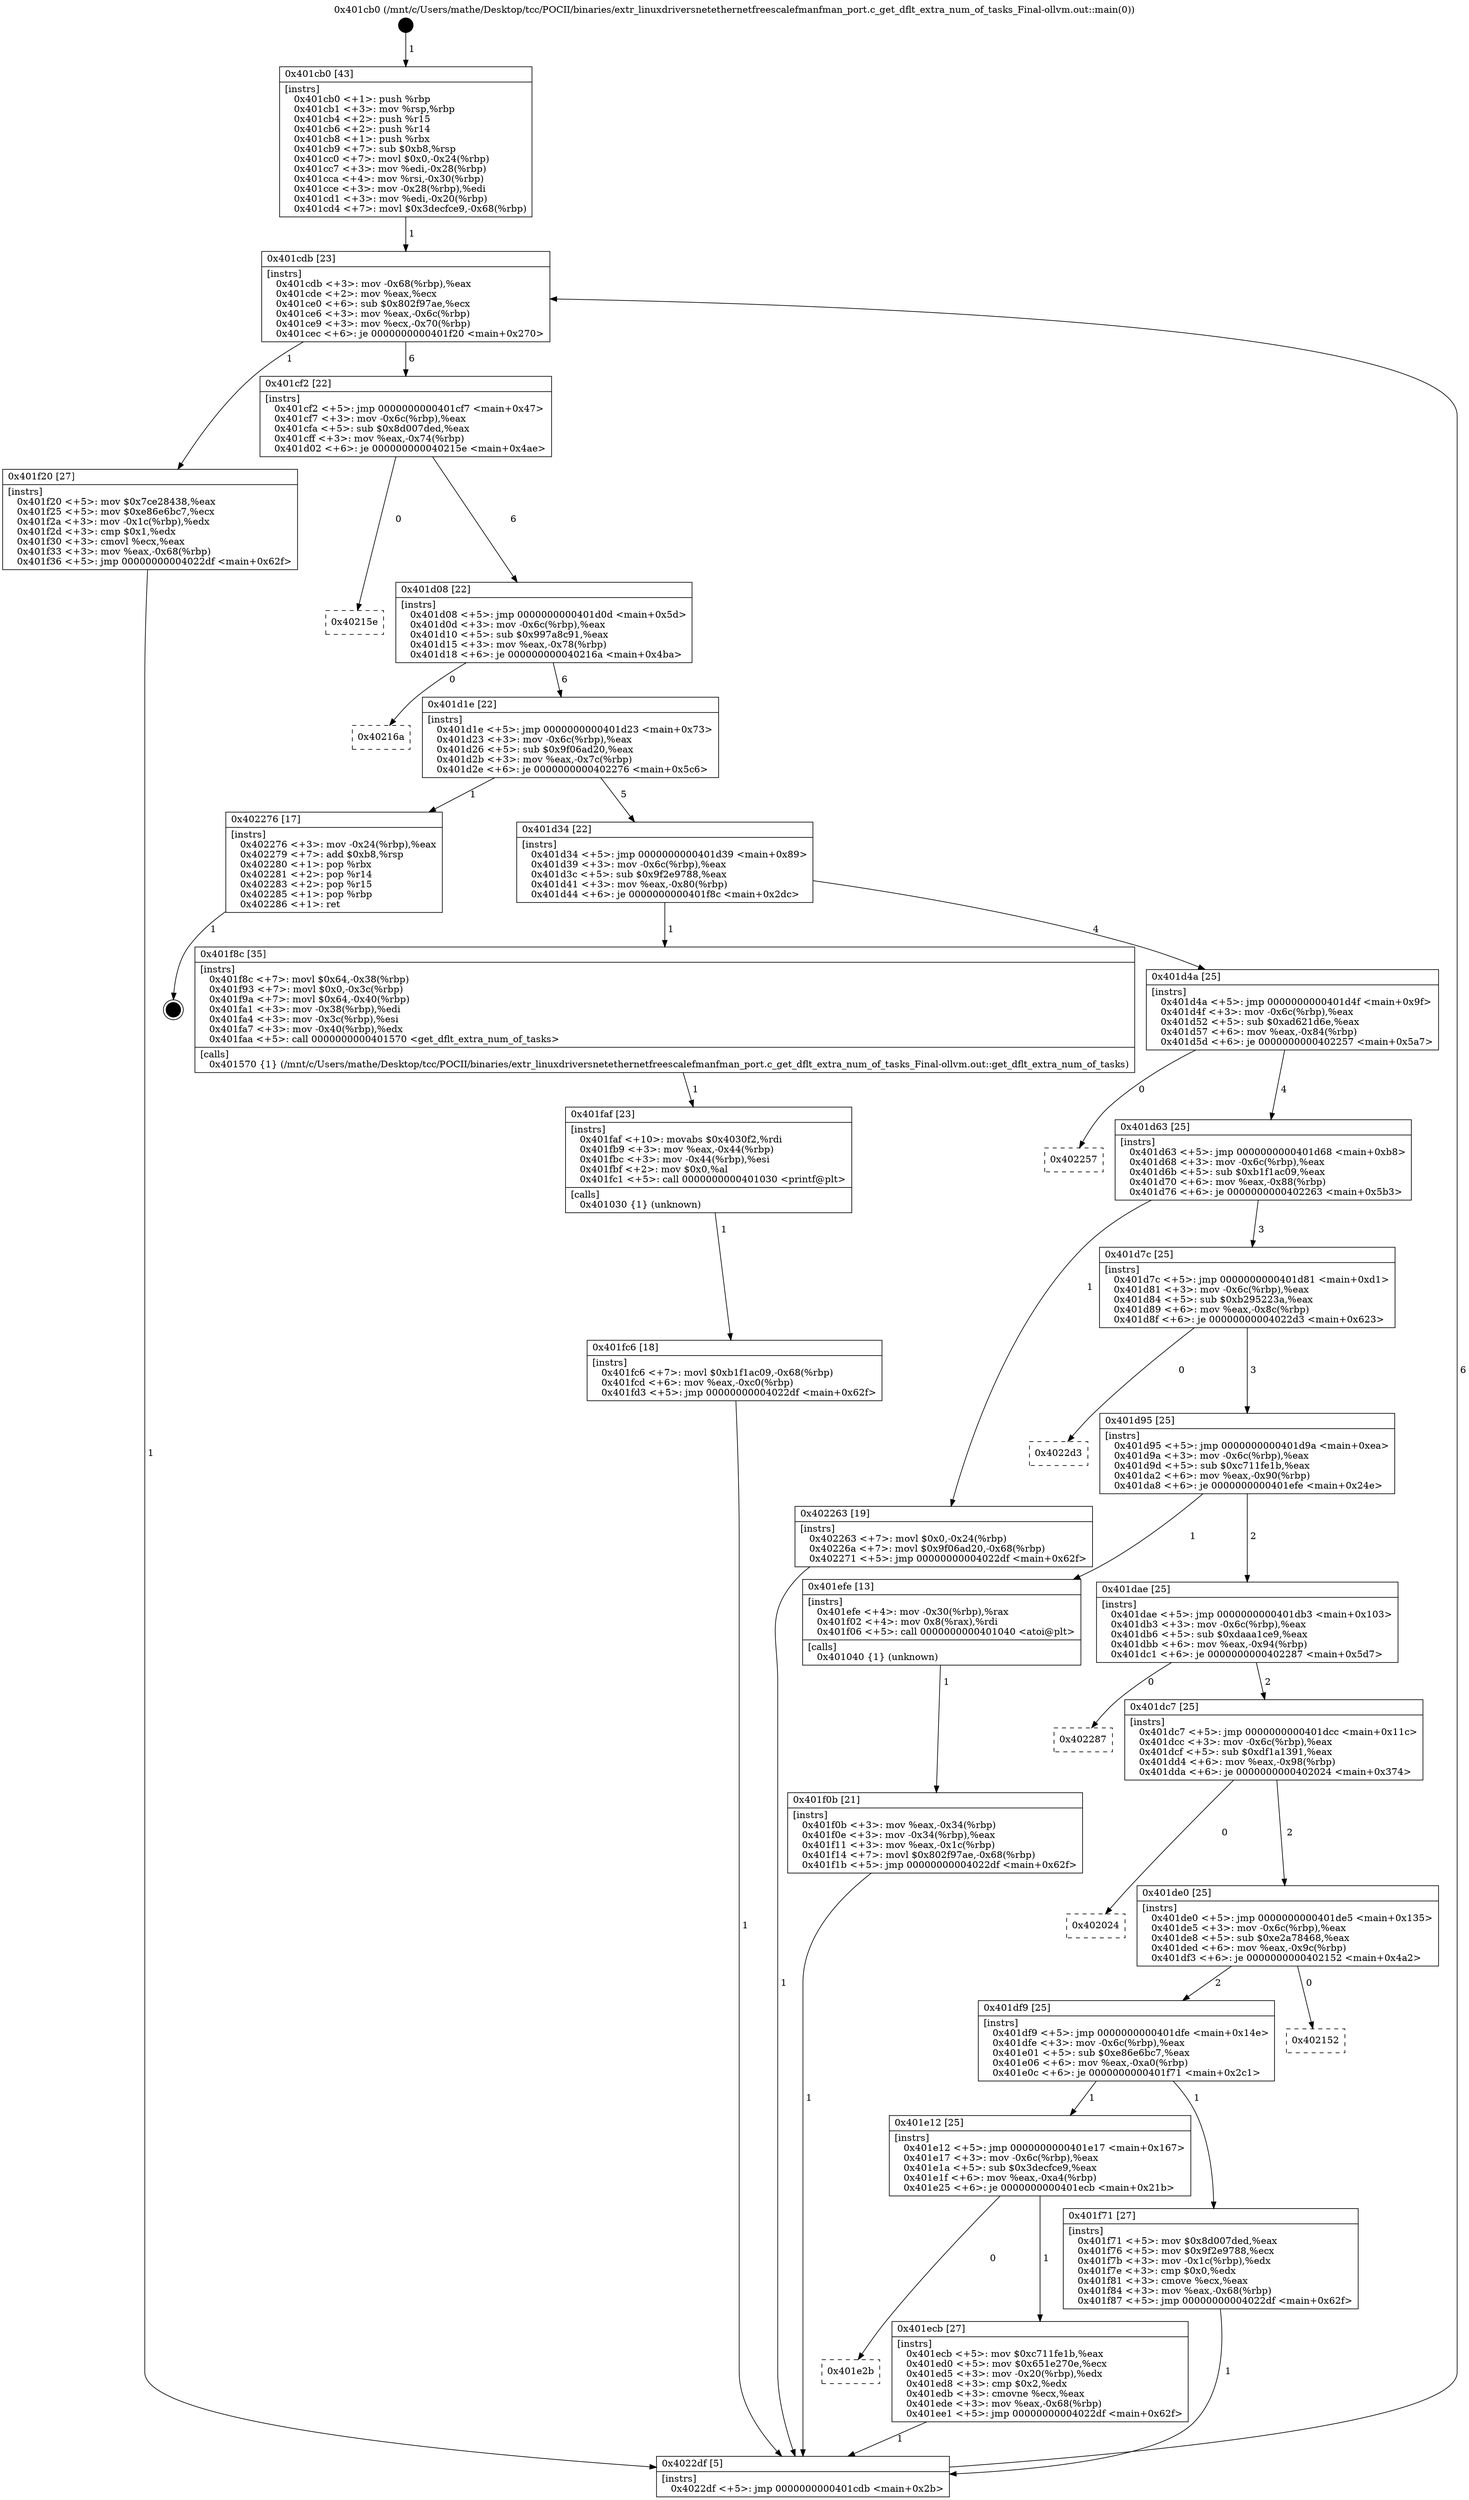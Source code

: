 digraph "0x401cb0" {
  label = "0x401cb0 (/mnt/c/Users/mathe/Desktop/tcc/POCII/binaries/extr_linuxdriversnetethernetfreescalefmanfman_port.c_get_dflt_extra_num_of_tasks_Final-ollvm.out::main(0))"
  labelloc = "t"
  node[shape=record]

  Entry [label="",width=0.3,height=0.3,shape=circle,fillcolor=black,style=filled]
  "0x401cdb" [label="{
     0x401cdb [23]\l
     | [instrs]\l
     &nbsp;&nbsp;0x401cdb \<+3\>: mov -0x68(%rbp),%eax\l
     &nbsp;&nbsp;0x401cde \<+2\>: mov %eax,%ecx\l
     &nbsp;&nbsp;0x401ce0 \<+6\>: sub $0x802f97ae,%ecx\l
     &nbsp;&nbsp;0x401ce6 \<+3\>: mov %eax,-0x6c(%rbp)\l
     &nbsp;&nbsp;0x401ce9 \<+3\>: mov %ecx,-0x70(%rbp)\l
     &nbsp;&nbsp;0x401cec \<+6\>: je 0000000000401f20 \<main+0x270\>\l
  }"]
  "0x401f20" [label="{
     0x401f20 [27]\l
     | [instrs]\l
     &nbsp;&nbsp;0x401f20 \<+5\>: mov $0x7ce28438,%eax\l
     &nbsp;&nbsp;0x401f25 \<+5\>: mov $0xe86e6bc7,%ecx\l
     &nbsp;&nbsp;0x401f2a \<+3\>: mov -0x1c(%rbp),%edx\l
     &nbsp;&nbsp;0x401f2d \<+3\>: cmp $0x1,%edx\l
     &nbsp;&nbsp;0x401f30 \<+3\>: cmovl %ecx,%eax\l
     &nbsp;&nbsp;0x401f33 \<+3\>: mov %eax,-0x68(%rbp)\l
     &nbsp;&nbsp;0x401f36 \<+5\>: jmp 00000000004022df \<main+0x62f\>\l
  }"]
  "0x401cf2" [label="{
     0x401cf2 [22]\l
     | [instrs]\l
     &nbsp;&nbsp;0x401cf2 \<+5\>: jmp 0000000000401cf7 \<main+0x47\>\l
     &nbsp;&nbsp;0x401cf7 \<+3\>: mov -0x6c(%rbp),%eax\l
     &nbsp;&nbsp;0x401cfa \<+5\>: sub $0x8d007ded,%eax\l
     &nbsp;&nbsp;0x401cff \<+3\>: mov %eax,-0x74(%rbp)\l
     &nbsp;&nbsp;0x401d02 \<+6\>: je 000000000040215e \<main+0x4ae\>\l
  }"]
  Exit [label="",width=0.3,height=0.3,shape=circle,fillcolor=black,style=filled,peripheries=2]
  "0x40215e" [label="{
     0x40215e\l
  }", style=dashed]
  "0x401d08" [label="{
     0x401d08 [22]\l
     | [instrs]\l
     &nbsp;&nbsp;0x401d08 \<+5\>: jmp 0000000000401d0d \<main+0x5d\>\l
     &nbsp;&nbsp;0x401d0d \<+3\>: mov -0x6c(%rbp),%eax\l
     &nbsp;&nbsp;0x401d10 \<+5\>: sub $0x997a8c91,%eax\l
     &nbsp;&nbsp;0x401d15 \<+3\>: mov %eax,-0x78(%rbp)\l
     &nbsp;&nbsp;0x401d18 \<+6\>: je 000000000040216a \<main+0x4ba\>\l
  }"]
  "0x401fc6" [label="{
     0x401fc6 [18]\l
     | [instrs]\l
     &nbsp;&nbsp;0x401fc6 \<+7\>: movl $0xb1f1ac09,-0x68(%rbp)\l
     &nbsp;&nbsp;0x401fcd \<+6\>: mov %eax,-0xc0(%rbp)\l
     &nbsp;&nbsp;0x401fd3 \<+5\>: jmp 00000000004022df \<main+0x62f\>\l
  }"]
  "0x40216a" [label="{
     0x40216a\l
  }", style=dashed]
  "0x401d1e" [label="{
     0x401d1e [22]\l
     | [instrs]\l
     &nbsp;&nbsp;0x401d1e \<+5\>: jmp 0000000000401d23 \<main+0x73\>\l
     &nbsp;&nbsp;0x401d23 \<+3\>: mov -0x6c(%rbp),%eax\l
     &nbsp;&nbsp;0x401d26 \<+5\>: sub $0x9f06ad20,%eax\l
     &nbsp;&nbsp;0x401d2b \<+3\>: mov %eax,-0x7c(%rbp)\l
     &nbsp;&nbsp;0x401d2e \<+6\>: je 0000000000402276 \<main+0x5c6\>\l
  }"]
  "0x401faf" [label="{
     0x401faf [23]\l
     | [instrs]\l
     &nbsp;&nbsp;0x401faf \<+10\>: movabs $0x4030f2,%rdi\l
     &nbsp;&nbsp;0x401fb9 \<+3\>: mov %eax,-0x44(%rbp)\l
     &nbsp;&nbsp;0x401fbc \<+3\>: mov -0x44(%rbp),%esi\l
     &nbsp;&nbsp;0x401fbf \<+2\>: mov $0x0,%al\l
     &nbsp;&nbsp;0x401fc1 \<+5\>: call 0000000000401030 \<printf@plt\>\l
     | [calls]\l
     &nbsp;&nbsp;0x401030 \{1\} (unknown)\l
  }"]
  "0x402276" [label="{
     0x402276 [17]\l
     | [instrs]\l
     &nbsp;&nbsp;0x402276 \<+3\>: mov -0x24(%rbp),%eax\l
     &nbsp;&nbsp;0x402279 \<+7\>: add $0xb8,%rsp\l
     &nbsp;&nbsp;0x402280 \<+1\>: pop %rbx\l
     &nbsp;&nbsp;0x402281 \<+2\>: pop %r14\l
     &nbsp;&nbsp;0x402283 \<+2\>: pop %r15\l
     &nbsp;&nbsp;0x402285 \<+1\>: pop %rbp\l
     &nbsp;&nbsp;0x402286 \<+1\>: ret\l
  }"]
  "0x401d34" [label="{
     0x401d34 [22]\l
     | [instrs]\l
     &nbsp;&nbsp;0x401d34 \<+5\>: jmp 0000000000401d39 \<main+0x89\>\l
     &nbsp;&nbsp;0x401d39 \<+3\>: mov -0x6c(%rbp),%eax\l
     &nbsp;&nbsp;0x401d3c \<+5\>: sub $0x9f2e9788,%eax\l
     &nbsp;&nbsp;0x401d41 \<+3\>: mov %eax,-0x80(%rbp)\l
     &nbsp;&nbsp;0x401d44 \<+6\>: je 0000000000401f8c \<main+0x2dc\>\l
  }"]
  "0x401f0b" [label="{
     0x401f0b [21]\l
     | [instrs]\l
     &nbsp;&nbsp;0x401f0b \<+3\>: mov %eax,-0x34(%rbp)\l
     &nbsp;&nbsp;0x401f0e \<+3\>: mov -0x34(%rbp),%eax\l
     &nbsp;&nbsp;0x401f11 \<+3\>: mov %eax,-0x1c(%rbp)\l
     &nbsp;&nbsp;0x401f14 \<+7\>: movl $0x802f97ae,-0x68(%rbp)\l
     &nbsp;&nbsp;0x401f1b \<+5\>: jmp 00000000004022df \<main+0x62f\>\l
  }"]
  "0x401f8c" [label="{
     0x401f8c [35]\l
     | [instrs]\l
     &nbsp;&nbsp;0x401f8c \<+7\>: movl $0x64,-0x38(%rbp)\l
     &nbsp;&nbsp;0x401f93 \<+7\>: movl $0x0,-0x3c(%rbp)\l
     &nbsp;&nbsp;0x401f9a \<+7\>: movl $0x64,-0x40(%rbp)\l
     &nbsp;&nbsp;0x401fa1 \<+3\>: mov -0x38(%rbp),%edi\l
     &nbsp;&nbsp;0x401fa4 \<+3\>: mov -0x3c(%rbp),%esi\l
     &nbsp;&nbsp;0x401fa7 \<+3\>: mov -0x40(%rbp),%edx\l
     &nbsp;&nbsp;0x401faa \<+5\>: call 0000000000401570 \<get_dflt_extra_num_of_tasks\>\l
     | [calls]\l
     &nbsp;&nbsp;0x401570 \{1\} (/mnt/c/Users/mathe/Desktop/tcc/POCII/binaries/extr_linuxdriversnetethernetfreescalefmanfman_port.c_get_dflt_extra_num_of_tasks_Final-ollvm.out::get_dflt_extra_num_of_tasks)\l
  }"]
  "0x401d4a" [label="{
     0x401d4a [25]\l
     | [instrs]\l
     &nbsp;&nbsp;0x401d4a \<+5\>: jmp 0000000000401d4f \<main+0x9f\>\l
     &nbsp;&nbsp;0x401d4f \<+3\>: mov -0x6c(%rbp),%eax\l
     &nbsp;&nbsp;0x401d52 \<+5\>: sub $0xad621d6e,%eax\l
     &nbsp;&nbsp;0x401d57 \<+6\>: mov %eax,-0x84(%rbp)\l
     &nbsp;&nbsp;0x401d5d \<+6\>: je 0000000000402257 \<main+0x5a7\>\l
  }"]
  "0x401cb0" [label="{
     0x401cb0 [43]\l
     | [instrs]\l
     &nbsp;&nbsp;0x401cb0 \<+1\>: push %rbp\l
     &nbsp;&nbsp;0x401cb1 \<+3\>: mov %rsp,%rbp\l
     &nbsp;&nbsp;0x401cb4 \<+2\>: push %r15\l
     &nbsp;&nbsp;0x401cb6 \<+2\>: push %r14\l
     &nbsp;&nbsp;0x401cb8 \<+1\>: push %rbx\l
     &nbsp;&nbsp;0x401cb9 \<+7\>: sub $0xb8,%rsp\l
     &nbsp;&nbsp;0x401cc0 \<+7\>: movl $0x0,-0x24(%rbp)\l
     &nbsp;&nbsp;0x401cc7 \<+3\>: mov %edi,-0x28(%rbp)\l
     &nbsp;&nbsp;0x401cca \<+4\>: mov %rsi,-0x30(%rbp)\l
     &nbsp;&nbsp;0x401cce \<+3\>: mov -0x28(%rbp),%edi\l
     &nbsp;&nbsp;0x401cd1 \<+3\>: mov %edi,-0x20(%rbp)\l
     &nbsp;&nbsp;0x401cd4 \<+7\>: movl $0x3decfce9,-0x68(%rbp)\l
  }"]
  "0x402257" [label="{
     0x402257\l
  }", style=dashed]
  "0x401d63" [label="{
     0x401d63 [25]\l
     | [instrs]\l
     &nbsp;&nbsp;0x401d63 \<+5\>: jmp 0000000000401d68 \<main+0xb8\>\l
     &nbsp;&nbsp;0x401d68 \<+3\>: mov -0x6c(%rbp),%eax\l
     &nbsp;&nbsp;0x401d6b \<+5\>: sub $0xb1f1ac09,%eax\l
     &nbsp;&nbsp;0x401d70 \<+6\>: mov %eax,-0x88(%rbp)\l
     &nbsp;&nbsp;0x401d76 \<+6\>: je 0000000000402263 \<main+0x5b3\>\l
  }"]
  "0x4022df" [label="{
     0x4022df [5]\l
     | [instrs]\l
     &nbsp;&nbsp;0x4022df \<+5\>: jmp 0000000000401cdb \<main+0x2b\>\l
  }"]
  "0x402263" [label="{
     0x402263 [19]\l
     | [instrs]\l
     &nbsp;&nbsp;0x402263 \<+7\>: movl $0x0,-0x24(%rbp)\l
     &nbsp;&nbsp;0x40226a \<+7\>: movl $0x9f06ad20,-0x68(%rbp)\l
     &nbsp;&nbsp;0x402271 \<+5\>: jmp 00000000004022df \<main+0x62f\>\l
  }"]
  "0x401d7c" [label="{
     0x401d7c [25]\l
     | [instrs]\l
     &nbsp;&nbsp;0x401d7c \<+5\>: jmp 0000000000401d81 \<main+0xd1\>\l
     &nbsp;&nbsp;0x401d81 \<+3\>: mov -0x6c(%rbp),%eax\l
     &nbsp;&nbsp;0x401d84 \<+5\>: sub $0xb295223a,%eax\l
     &nbsp;&nbsp;0x401d89 \<+6\>: mov %eax,-0x8c(%rbp)\l
     &nbsp;&nbsp;0x401d8f \<+6\>: je 00000000004022d3 \<main+0x623\>\l
  }"]
  "0x401e2b" [label="{
     0x401e2b\l
  }", style=dashed]
  "0x4022d3" [label="{
     0x4022d3\l
  }", style=dashed]
  "0x401d95" [label="{
     0x401d95 [25]\l
     | [instrs]\l
     &nbsp;&nbsp;0x401d95 \<+5\>: jmp 0000000000401d9a \<main+0xea\>\l
     &nbsp;&nbsp;0x401d9a \<+3\>: mov -0x6c(%rbp),%eax\l
     &nbsp;&nbsp;0x401d9d \<+5\>: sub $0xc711fe1b,%eax\l
     &nbsp;&nbsp;0x401da2 \<+6\>: mov %eax,-0x90(%rbp)\l
     &nbsp;&nbsp;0x401da8 \<+6\>: je 0000000000401efe \<main+0x24e\>\l
  }"]
  "0x401ecb" [label="{
     0x401ecb [27]\l
     | [instrs]\l
     &nbsp;&nbsp;0x401ecb \<+5\>: mov $0xc711fe1b,%eax\l
     &nbsp;&nbsp;0x401ed0 \<+5\>: mov $0x651e270e,%ecx\l
     &nbsp;&nbsp;0x401ed5 \<+3\>: mov -0x20(%rbp),%edx\l
     &nbsp;&nbsp;0x401ed8 \<+3\>: cmp $0x2,%edx\l
     &nbsp;&nbsp;0x401edb \<+3\>: cmovne %ecx,%eax\l
     &nbsp;&nbsp;0x401ede \<+3\>: mov %eax,-0x68(%rbp)\l
     &nbsp;&nbsp;0x401ee1 \<+5\>: jmp 00000000004022df \<main+0x62f\>\l
  }"]
  "0x401efe" [label="{
     0x401efe [13]\l
     | [instrs]\l
     &nbsp;&nbsp;0x401efe \<+4\>: mov -0x30(%rbp),%rax\l
     &nbsp;&nbsp;0x401f02 \<+4\>: mov 0x8(%rax),%rdi\l
     &nbsp;&nbsp;0x401f06 \<+5\>: call 0000000000401040 \<atoi@plt\>\l
     | [calls]\l
     &nbsp;&nbsp;0x401040 \{1\} (unknown)\l
  }"]
  "0x401dae" [label="{
     0x401dae [25]\l
     | [instrs]\l
     &nbsp;&nbsp;0x401dae \<+5\>: jmp 0000000000401db3 \<main+0x103\>\l
     &nbsp;&nbsp;0x401db3 \<+3\>: mov -0x6c(%rbp),%eax\l
     &nbsp;&nbsp;0x401db6 \<+5\>: sub $0xdaaa1ce9,%eax\l
     &nbsp;&nbsp;0x401dbb \<+6\>: mov %eax,-0x94(%rbp)\l
     &nbsp;&nbsp;0x401dc1 \<+6\>: je 0000000000402287 \<main+0x5d7\>\l
  }"]
  "0x401e12" [label="{
     0x401e12 [25]\l
     | [instrs]\l
     &nbsp;&nbsp;0x401e12 \<+5\>: jmp 0000000000401e17 \<main+0x167\>\l
     &nbsp;&nbsp;0x401e17 \<+3\>: mov -0x6c(%rbp),%eax\l
     &nbsp;&nbsp;0x401e1a \<+5\>: sub $0x3decfce9,%eax\l
     &nbsp;&nbsp;0x401e1f \<+6\>: mov %eax,-0xa4(%rbp)\l
     &nbsp;&nbsp;0x401e25 \<+6\>: je 0000000000401ecb \<main+0x21b\>\l
  }"]
  "0x402287" [label="{
     0x402287\l
  }", style=dashed]
  "0x401dc7" [label="{
     0x401dc7 [25]\l
     | [instrs]\l
     &nbsp;&nbsp;0x401dc7 \<+5\>: jmp 0000000000401dcc \<main+0x11c\>\l
     &nbsp;&nbsp;0x401dcc \<+3\>: mov -0x6c(%rbp),%eax\l
     &nbsp;&nbsp;0x401dcf \<+5\>: sub $0xdf1a1391,%eax\l
     &nbsp;&nbsp;0x401dd4 \<+6\>: mov %eax,-0x98(%rbp)\l
     &nbsp;&nbsp;0x401dda \<+6\>: je 0000000000402024 \<main+0x374\>\l
  }"]
  "0x401f71" [label="{
     0x401f71 [27]\l
     | [instrs]\l
     &nbsp;&nbsp;0x401f71 \<+5\>: mov $0x8d007ded,%eax\l
     &nbsp;&nbsp;0x401f76 \<+5\>: mov $0x9f2e9788,%ecx\l
     &nbsp;&nbsp;0x401f7b \<+3\>: mov -0x1c(%rbp),%edx\l
     &nbsp;&nbsp;0x401f7e \<+3\>: cmp $0x0,%edx\l
     &nbsp;&nbsp;0x401f81 \<+3\>: cmove %ecx,%eax\l
     &nbsp;&nbsp;0x401f84 \<+3\>: mov %eax,-0x68(%rbp)\l
     &nbsp;&nbsp;0x401f87 \<+5\>: jmp 00000000004022df \<main+0x62f\>\l
  }"]
  "0x402024" [label="{
     0x402024\l
  }", style=dashed]
  "0x401de0" [label="{
     0x401de0 [25]\l
     | [instrs]\l
     &nbsp;&nbsp;0x401de0 \<+5\>: jmp 0000000000401de5 \<main+0x135\>\l
     &nbsp;&nbsp;0x401de5 \<+3\>: mov -0x6c(%rbp),%eax\l
     &nbsp;&nbsp;0x401de8 \<+5\>: sub $0xe2a78468,%eax\l
     &nbsp;&nbsp;0x401ded \<+6\>: mov %eax,-0x9c(%rbp)\l
     &nbsp;&nbsp;0x401df3 \<+6\>: je 0000000000402152 \<main+0x4a2\>\l
  }"]
  "0x401df9" [label="{
     0x401df9 [25]\l
     | [instrs]\l
     &nbsp;&nbsp;0x401df9 \<+5\>: jmp 0000000000401dfe \<main+0x14e\>\l
     &nbsp;&nbsp;0x401dfe \<+3\>: mov -0x6c(%rbp),%eax\l
     &nbsp;&nbsp;0x401e01 \<+5\>: sub $0xe86e6bc7,%eax\l
     &nbsp;&nbsp;0x401e06 \<+6\>: mov %eax,-0xa0(%rbp)\l
     &nbsp;&nbsp;0x401e0c \<+6\>: je 0000000000401f71 \<main+0x2c1\>\l
  }"]
  "0x402152" [label="{
     0x402152\l
  }", style=dashed]
  Entry -> "0x401cb0" [label=" 1"]
  "0x401cdb" -> "0x401f20" [label=" 1"]
  "0x401cdb" -> "0x401cf2" [label=" 6"]
  "0x402276" -> Exit [label=" 1"]
  "0x401cf2" -> "0x40215e" [label=" 0"]
  "0x401cf2" -> "0x401d08" [label=" 6"]
  "0x402263" -> "0x4022df" [label=" 1"]
  "0x401d08" -> "0x40216a" [label=" 0"]
  "0x401d08" -> "0x401d1e" [label=" 6"]
  "0x401fc6" -> "0x4022df" [label=" 1"]
  "0x401d1e" -> "0x402276" [label=" 1"]
  "0x401d1e" -> "0x401d34" [label=" 5"]
  "0x401faf" -> "0x401fc6" [label=" 1"]
  "0x401d34" -> "0x401f8c" [label=" 1"]
  "0x401d34" -> "0x401d4a" [label=" 4"]
  "0x401f8c" -> "0x401faf" [label=" 1"]
  "0x401d4a" -> "0x402257" [label=" 0"]
  "0x401d4a" -> "0x401d63" [label=" 4"]
  "0x401f71" -> "0x4022df" [label=" 1"]
  "0x401d63" -> "0x402263" [label=" 1"]
  "0x401d63" -> "0x401d7c" [label=" 3"]
  "0x401f20" -> "0x4022df" [label=" 1"]
  "0x401d7c" -> "0x4022d3" [label=" 0"]
  "0x401d7c" -> "0x401d95" [label=" 3"]
  "0x401f0b" -> "0x4022df" [label=" 1"]
  "0x401d95" -> "0x401efe" [label=" 1"]
  "0x401d95" -> "0x401dae" [label=" 2"]
  "0x401efe" -> "0x401f0b" [label=" 1"]
  "0x401dae" -> "0x402287" [label=" 0"]
  "0x401dae" -> "0x401dc7" [label=" 2"]
  "0x401cb0" -> "0x401cdb" [label=" 1"]
  "0x401dc7" -> "0x402024" [label=" 0"]
  "0x401dc7" -> "0x401de0" [label=" 2"]
  "0x401ecb" -> "0x4022df" [label=" 1"]
  "0x401de0" -> "0x402152" [label=" 0"]
  "0x401de0" -> "0x401df9" [label=" 2"]
  "0x401e12" -> "0x401e2b" [label=" 0"]
  "0x401df9" -> "0x401f71" [label=" 1"]
  "0x401df9" -> "0x401e12" [label=" 1"]
  "0x4022df" -> "0x401cdb" [label=" 6"]
  "0x401e12" -> "0x401ecb" [label=" 1"]
}
